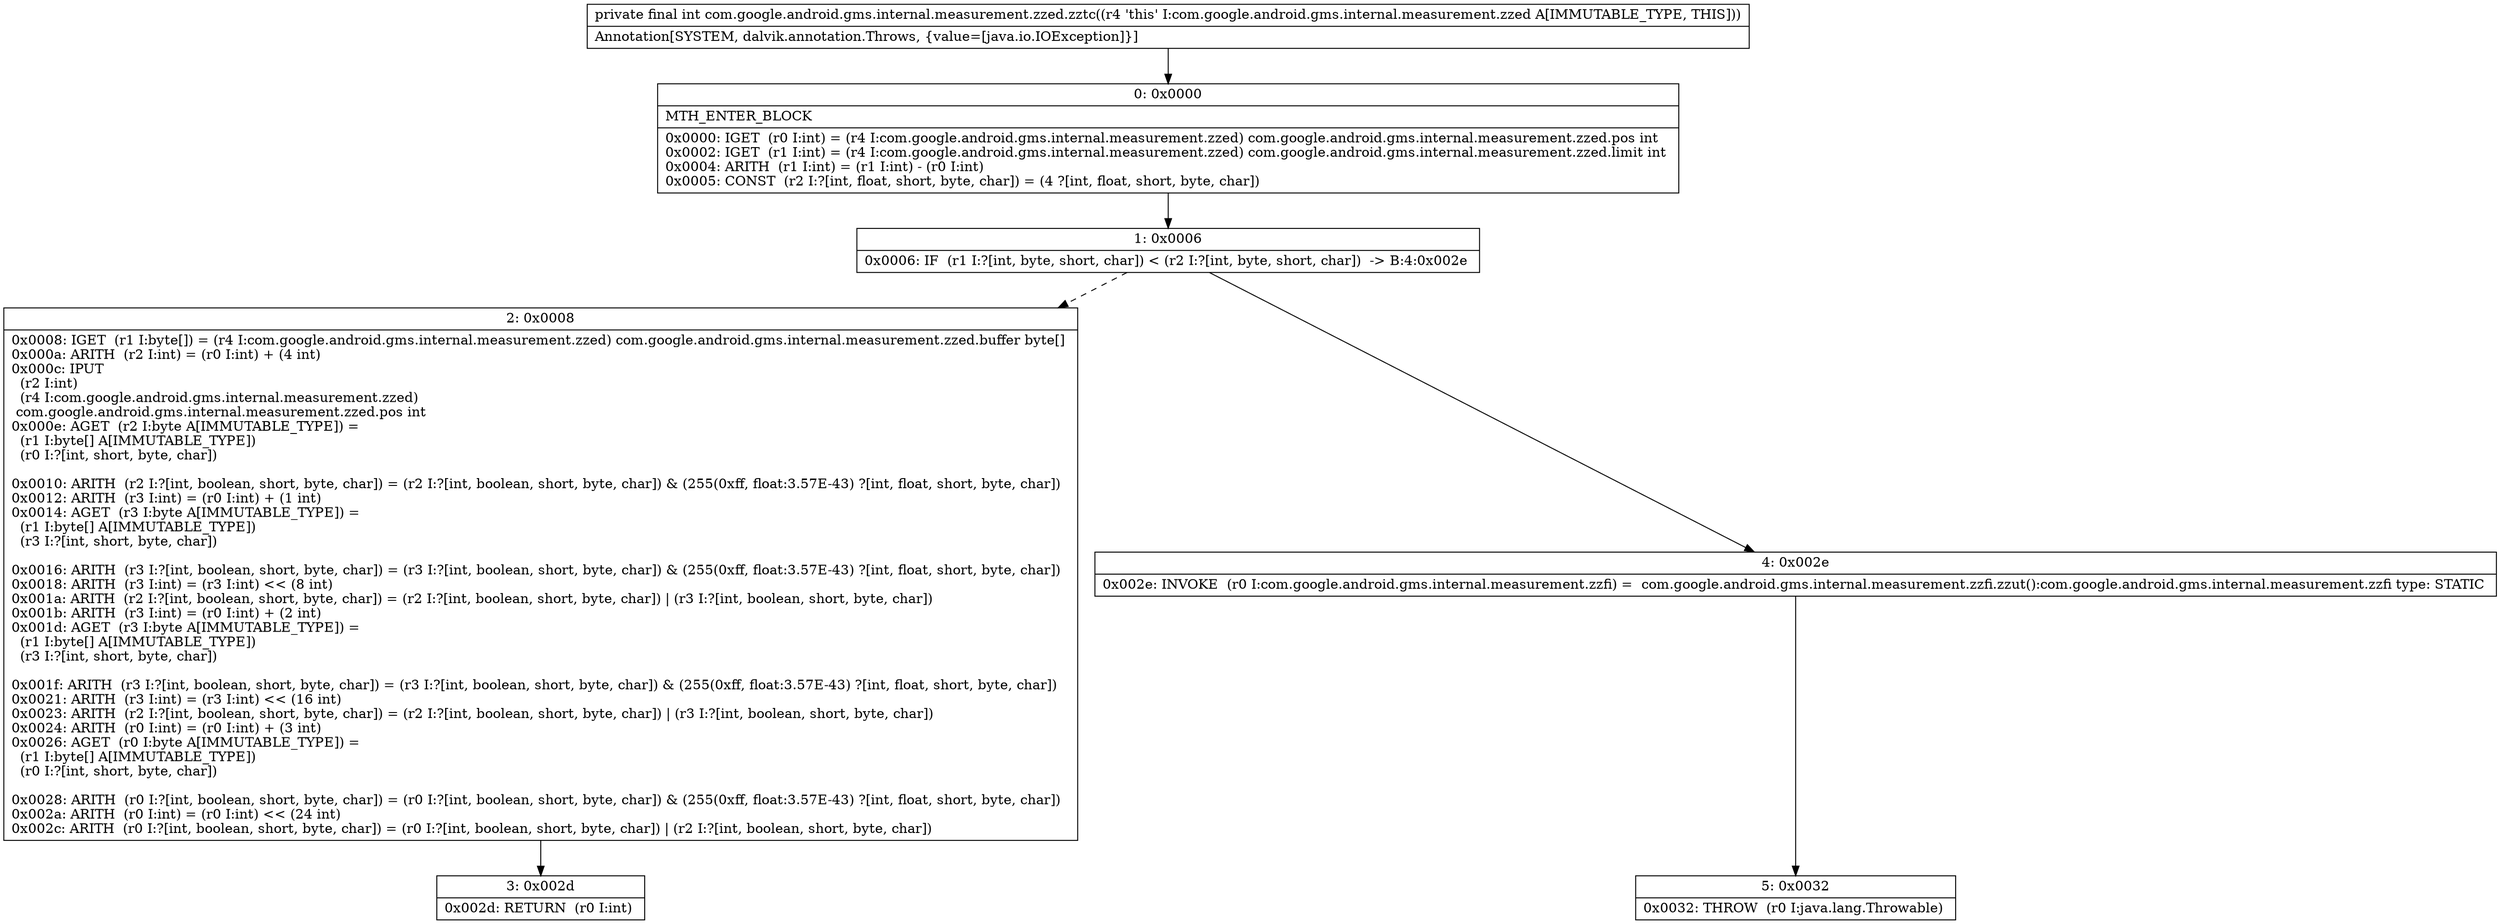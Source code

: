 digraph "CFG forcom.google.android.gms.internal.measurement.zzed.zztc()I" {
Node_0 [shape=record,label="{0\:\ 0x0000|MTH_ENTER_BLOCK\l|0x0000: IGET  (r0 I:int) = (r4 I:com.google.android.gms.internal.measurement.zzed) com.google.android.gms.internal.measurement.zzed.pos int \l0x0002: IGET  (r1 I:int) = (r4 I:com.google.android.gms.internal.measurement.zzed) com.google.android.gms.internal.measurement.zzed.limit int \l0x0004: ARITH  (r1 I:int) = (r1 I:int) \- (r0 I:int) \l0x0005: CONST  (r2 I:?[int, float, short, byte, char]) = (4 ?[int, float, short, byte, char]) \l}"];
Node_1 [shape=record,label="{1\:\ 0x0006|0x0006: IF  (r1 I:?[int, byte, short, char]) \< (r2 I:?[int, byte, short, char])  \-\> B:4:0x002e \l}"];
Node_2 [shape=record,label="{2\:\ 0x0008|0x0008: IGET  (r1 I:byte[]) = (r4 I:com.google.android.gms.internal.measurement.zzed) com.google.android.gms.internal.measurement.zzed.buffer byte[] \l0x000a: ARITH  (r2 I:int) = (r0 I:int) + (4 int) \l0x000c: IPUT  \l  (r2 I:int)\l  (r4 I:com.google.android.gms.internal.measurement.zzed)\l com.google.android.gms.internal.measurement.zzed.pos int \l0x000e: AGET  (r2 I:byte A[IMMUTABLE_TYPE]) = \l  (r1 I:byte[] A[IMMUTABLE_TYPE])\l  (r0 I:?[int, short, byte, char])\l \l0x0010: ARITH  (r2 I:?[int, boolean, short, byte, char]) = (r2 I:?[int, boolean, short, byte, char]) & (255(0xff, float:3.57E\-43) ?[int, float, short, byte, char]) \l0x0012: ARITH  (r3 I:int) = (r0 I:int) + (1 int) \l0x0014: AGET  (r3 I:byte A[IMMUTABLE_TYPE]) = \l  (r1 I:byte[] A[IMMUTABLE_TYPE])\l  (r3 I:?[int, short, byte, char])\l \l0x0016: ARITH  (r3 I:?[int, boolean, short, byte, char]) = (r3 I:?[int, boolean, short, byte, char]) & (255(0xff, float:3.57E\-43) ?[int, float, short, byte, char]) \l0x0018: ARITH  (r3 I:int) = (r3 I:int) \<\< (8 int) \l0x001a: ARITH  (r2 I:?[int, boolean, short, byte, char]) = (r2 I:?[int, boolean, short, byte, char]) \| (r3 I:?[int, boolean, short, byte, char]) \l0x001b: ARITH  (r3 I:int) = (r0 I:int) + (2 int) \l0x001d: AGET  (r3 I:byte A[IMMUTABLE_TYPE]) = \l  (r1 I:byte[] A[IMMUTABLE_TYPE])\l  (r3 I:?[int, short, byte, char])\l \l0x001f: ARITH  (r3 I:?[int, boolean, short, byte, char]) = (r3 I:?[int, boolean, short, byte, char]) & (255(0xff, float:3.57E\-43) ?[int, float, short, byte, char]) \l0x0021: ARITH  (r3 I:int) = (r3 I:int) \<\< (16 int) \l0x0023: ARITH  (r2 I:?[int, boolean, short, byte, char]) = (r2 I:?[int, boolean, short, byte, char]) \| (r3 I:?[int, boolean, short, byte, char]) \l0x0024: ARITH  (r0 I:int) = (r0 I:int) + (3 int) \l0x0026: AGET  (r0 I:byte A[IMMUTABLE_TYPE]) = \l  (r1 I:byte[] A[IMMUTABLE_TYPE])\l  (r0 I:?[int, short, byte, char])\l \l0x0028: ARITH  (r0 I:?[int, boolean, short, byte, char]) = (r0 I:?[int, boolean, short, byte, char]) & (255(0xff, float:3.57E\-43) ?[int, float, short, byte, char]) \l0x002a: ARITH  (r0 I:int) = (r0 I:int) \<\< (24 int) \l0x002c: ARITH  (r0 I:?[int, boolean, short, byte, char]) = (r0 I:?[int, boolean, short, byte, char]) \| (r2 I:?[int, boolean, short, byte, char]) \l}"];
Node_3 [shape=record,label="{3\:\ 0x002d|0x002d: RETURN  (r0 I:int) \l}"];
Node_4 [shape=record,label="{4\:\ 0x002e|0x002e: INVOKE  (r0 I:com.google.android.gms.internal.measurement.zzfi) =  com.google.android.gms.internal.measurement.zzfi.zzut():com.google.android.gms.internal.measurement.zzfi type: STATIC \l}"];
Node_5 [shape=record,label="{5\:\ 0x0032|0x0032: THROW  (r0 I:java.lang.Throwable) \l}"];
MethodNode[shape=record,label="{private final int com.google.android.gms.internal.measurement.zzed.zztc((r4 'this' I:com.google.android.gms.internal.measurement.zzed A[IMMUTABLE_TYPE, THIS]))  | Annotation[SYSTEM, dalvik.annotation.Throws, \{value=[java.io.IOException]\}]\l}"];
MethodNode -> Node_0;
Node_0 -> Node_1;
Node_1 -> Node_2[style=dashed];
Node_1 -> Node_4;
Node_2 -> Node_3;
Node_4 -> Node_5;
}

